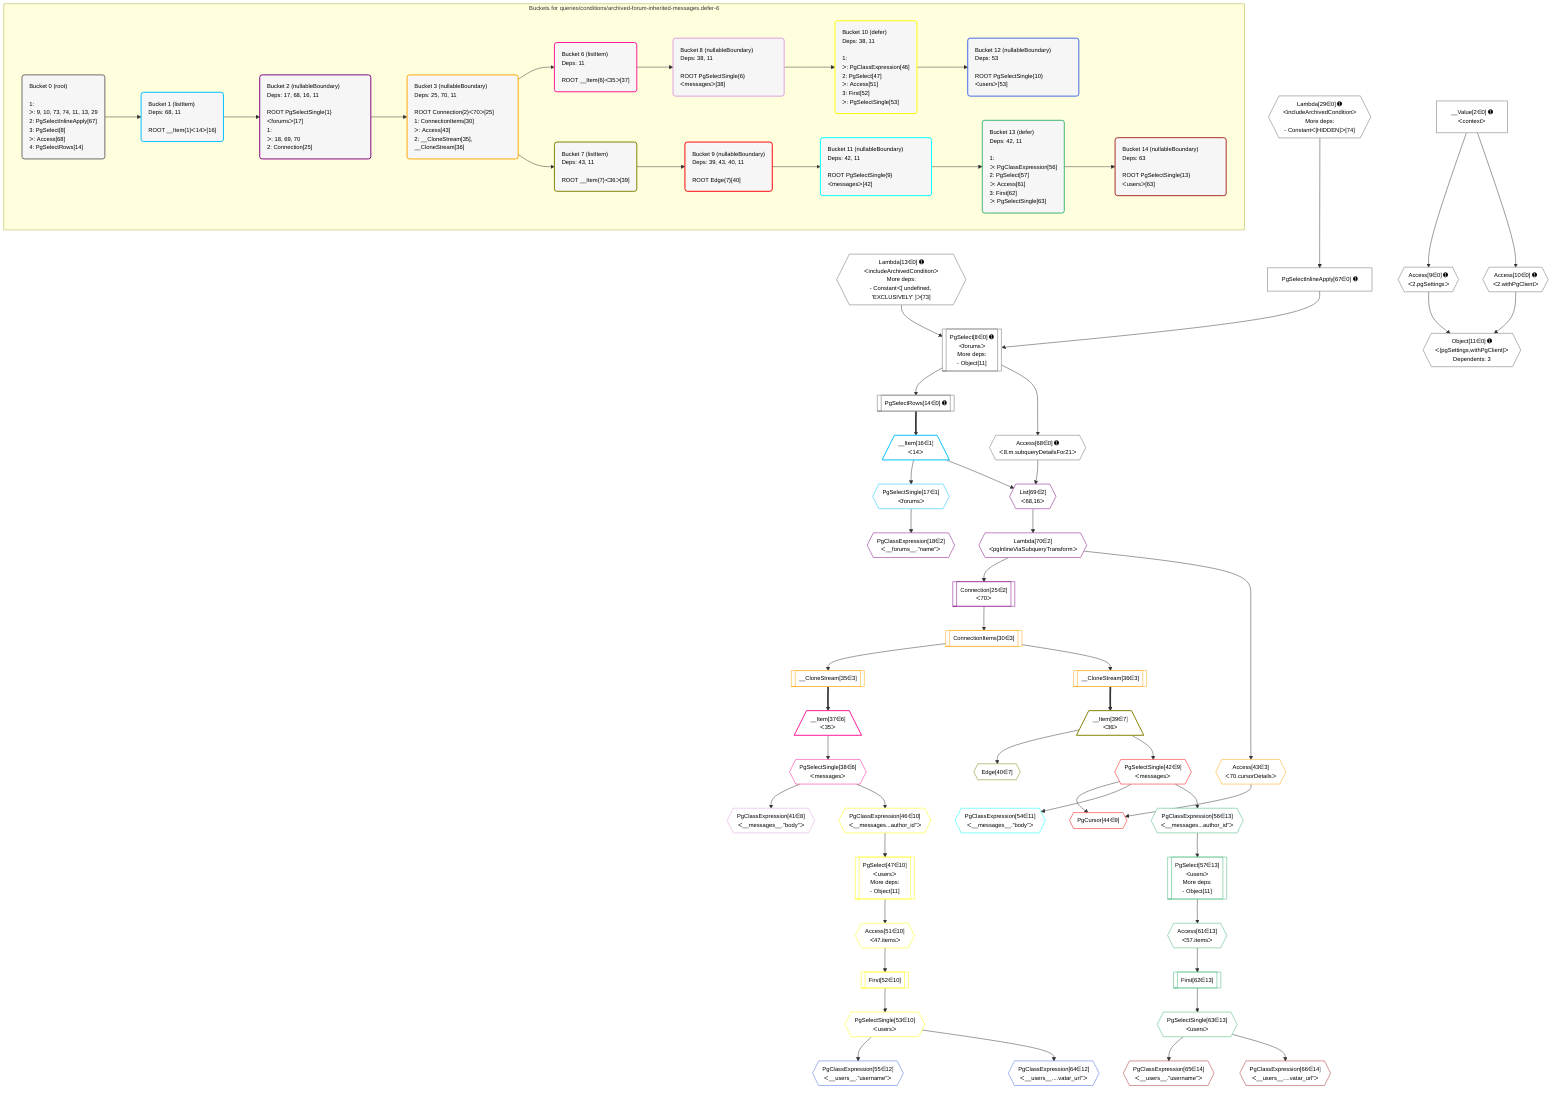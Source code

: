 %%{init: {'themeVariables': { 'fontSize': '12px'}}}%%
graph TD
    classDef path fill:#eee,stroke:#000,color:#000
    classDef plan fill:#fff,stroke-width:1px,color:#000
    classDef itemplan fill:#fff,stroke-width:2px,color:#000
    classDef unbatchedplan fill:#dff,stroke-width:1px,color:#000
    classDef sideeffectplan fill:#fcc,stroke-width:2px,color:#000
    classDef bucket fill:#f6f6f6,color:#000,stroke-width:2px,text-align:left

    subgraph "Buckets for queries/conditions/archived-forum-inherited-messages.defer-6"
    Bucket0("Bucket 0 (root)<br /><br />1: <br />ᐳ: 9, 10, 73, 74, 11, 13, 29<br />2: PgSelectInlineApply[67]<br />3: PgSelect[8]<br />ᐳ: Access[68]<br />4: PgSelectRows[14]"):::bucket
    Bucket1("Bucket 1 (listItem)<br />Deps: 68, 11<br /><br />ROOT __Item{1}ᐸ14ᐳ[16]"):::bucket
    Bucket2("Bucket 2 (nullableBoundary)<br />Deps: 17, 68, 16, 11<br /><br />ROOT PgSelectSingle{1}ᐸforumsᐳ[17]<br />1: <br />ᐳ: 18, 69, 70<br />2: Connection[25]"):::bucket
    Bucket3("Bucket 3 (nullableBoundary)<br />Deps: 25, 70, 11<br /><br />ROOT Connection{2}ᐸ70ᐳ[25]<br />1: ConnectionItems[30]<br />ᐳ: Access[43]<br />2: __CloneStream[35], __CloneStream[36]"):::bucket
    Bucket6("Bucket 6 (listItem)<br />Deps: 11<br /><br />ROOT __Item{6}ᐸ35ᐳ[37]"):::bucket
    Bucket7("Bucket 7 (listItem)<br />Deps: 43, 11<br /><br />ROOT __Item{7}ᐸ36ᐳ[39]"):::bucket
    Bucket8("Bucket 8 (nullableBoundary)<br />Deps: 38, 11<br /><br />ROOT PgSelectSingle{6}ᐸmessagesᐳ[38]"):::bucket
    Bucket9("Bucket 9 (nullableBoundary)<br />Deps: 39, 43, 40, 11<br /><br />ROOT Edge{7}[40]"):::bucket
    Bucket10("Bucket 10 (defer)<br />Deps: 38, 11<br /><br />1: <br />ᐳ: PgClassExpression[46]<br />2: PgSelect[47]<br />ᐳ: Access[51]<br />3: First[52]<br />ᐳ: PgSelectSingle[53]"):::bucket
    Bucket11("Bucket 11 (nullableBoundary)<br />Deps: 42, 11<br /><br />ROOT PgSelectSingle{9}ᐸmessagesᐳ[42]"):::bucket
    Bucket12("Bucket 12 (nullableBoundary)<br />Deps: 53<br /><br />ROOT PgSelectSingle{10}ᐸusersᐳ[53]"):::bucket
    Bucket13("Bucket 13 (defer)<br />Deps: 42, 11<br /><br />1: <br />ᐳ: PgClassExpression[56]<br />2: PgSelect[57]<br />ᐳ: Access[61]<br />3: First[62]<br />ᐳ: PgSelectSingle[63]"):::bucket
    Bucket14("Bucket 14 (nullableBoundary)<br />Deps: 63<br /><br />ROOT PgSelectSingle{13}ᐸusersᐳ[63]"):::bucket
    end
    Bucket0 --> Bucket1
    Bucket1 --> Bucket2
    Bucket2 --> Bucket3
    Bucket3 --> Bucket6 & Bucket7
    Bucket6 --> Bucket8
    Bucket7 --> Bucket9
    Bucket8 --> Bucket10
    Bucket9 --> Bucket11
    Bucket10 --> Bucket12
    Bucket11 --> Bucket13
    Bucket13 --> Bucket14

    %% plan dependencies
    PgSelect8[["PgSelect[8∈0] ➊<br />ᐸforumsᐳ<br />More deps:<br />- Object[11]"]]:::plan
    Lambda13{{"Lambda[13∈0] ➊<br />ᐸincludeArchivedConditionᐳ<br />More deps:<br />- Constantᐸ[ undefined, 'EXCLUSIVELY' ]ᐳ[73]"}}:::plan
    PgSelectInlineApply67["PgSelectInlineApply[67∈0] ➊"]:::plan
    Lambda13 & PgSelectInlineApply67 --> PgSelect8
    Object11{{"Object[11∈0] ➊<br />ᐸ{pgSettings,withPgClient}ᐳ<br />Dependents: 3"}}:::plan
    Access9{{"Access[9∈0] ➊<br />ᐸ2.pgSettingsᐳ"}}:::plan
    Access10{{"Access[10∈0] ➊<br />ᐸ2.withPgClientᐳ"}}:::plan
    Access9 & Access10 --> Object11
    __Value2["__Value[2∈0] ➊<br />ᐸcontextᐳ"]:::plan
    __Value2 --> Access9
    __Value2 --> Access10
    PgSelectRows14[["PgSelectRows[14∈0] ➊"]]:::plan
    PgSelect8 --> PgSelectRows14
    Lambda29{{"Lambda[29∈0] ➊<br />ᐸincludeArchivedConditionᐳ<br />More deps:<br />- Constantᐸ[HIDDEN]ᐳ[74]"}}:::plan
    Lambda29 --> PgSelectInlineApply67
    Access68{{"Access[68∈0] ➊<br />ᐸ8.m.subqueryDetailsFor21ᐳ"}}:::plan
    PgSelect8 --> Access68
    __Item16[/"__Item[16∈1]<br />ᐸ14ᐳ"\]:::itemplan
    PgSelectRows14 ==> __Item16
    PgSelectSingle17{{"PgSelectSingle[17∈1]<br />ᐸforumsᐳ"}}:::plan
    __Item16 --> PgSelectSingle17
    List69{{"List[69∈2]<br />ᐸ68,16ᐳ"}}:::plan
    Access68 & __Item16 --> List69
    PgClassExpression18{{"PgClassExpression[18∈2]<br />ᐸ__forums__.”name”ᐳ"}}:::plan
    PgSelectSingle17 --> PgClassExpression18
    Connection25[["Connection[25∈2]<br />ᐸ70ᐳ"]]:::plan
    Lambda70{{"Lambda[70∈2]<br />ᐸpgInlineViaSubqueryTransformᐳ"}}:::plan
    Lambda70 --> Connection25
    List69 --> Lambda70
    ConnectionItems30[["ConnectionItems[30∈3]"]]:::plan
    Connection25 --> ConnectionItems30
    __CloneStream35[["__CloneStream[35∈3]"]]:::plan
    ConnectionItems30 --> __CloneStream35
    __CloneStream36[["__CloneStream[36∈3]"]]:::plan
    ConnectionItems30 --> __CloneStream36
    Access43{{"Access[43∈3]<br />ᐸ70.cursorDetailsᐳ"}}:::plan
    Lambda70 --> Access43
    __Item37[/"__Item[37∈6]<br />ᐸ35ᐳ"\]:::itemplan
    __CloneStream35 ==> __Item37
    PgSelectSingle38{{"PgSelectSingle[38∈6]<br />ᐸmessagesᐳ"}}:::plan
    __Item37 --> PgSelectSingle38
    __Item39[/"__Item[39∈7]<br />ᐸ36ᐳ"\]:::itemplan
    __CloneStream36 ==> __Item39
    Edge40{{"Edge[40∈7]"}}:::plan
    __Item39 --> Edge40
    PgClassExpression41{{"PgClassExpression[41∈8]<br />ᐸ__messages__.”body”ᐳ"}}:::plan
    PgSelectSingle38 --> PgClassExpression41
    PgCursor44{{"PgCursor[44∈9]"}}:::plan
    PgSelectSingle42{{"PgSelectSingle[42∈9]<br />ᐸmessagesᐳ"}}:::plan
    PgSelectSingle42 & Access43 --> PgCursor44
    __Item39 --> PgSelectSingle42
    PgSelect47[["PgSelect[47∈10]<br />ᐸusersᐳ<br />More deps:<br />- Object[11]"]]:::plan
    PgClassExpression46{{"PgClassExpression[46∈10]<br />ᐸ__messages...author_id”ᐳ"}}:::plan
    PgClassExpression46 --> PgSelect47
    PgSelectSingle38 --> PgClassExpression46
    Access51{{"Access[51∈10]<br />ᐸ47.itemsᐳ"}}:::plan
    PgSelect47 --> Access51
    First52[["First[52∈10]"]]:::plan
    Access51 --> First52
    PgSelectSingle53{{"PgSelectSingle[53∈10]<br />ᐸusersᐳ"}}:::plan
    First52 --> PgSelectSingle53
    PgClassExpression54{{"PgClassExpression[54∈11]<br />ᐸ__messages__.”body”ᐳ"}}:::plan
    PgSelectSingle42 --> PgClassExpression54
    PgClassExpression55{{"PgClassExpression[55∈12]<br />ᐸ__users__.”username”ᐳ"}}:::plan
    PgSelectSingle53 --> PgClassExpression55
    PgClassExpression64{{"PgClassExpression[64∈12]<br />ᐸ__users__....vatar_url”ᐳ"}}:::plan
    PgSelectSingle53 --> PgClassExpression64
    PgSelect57[["PgSelect[57∈13]<br />ᐸusersᐳ<br />More deps:<br />- Object[11]"]]:::plan
    PgClassExpression56{{"PgClassExpression[56∈13]<br />ᐸ__messages...author_id”ᐳ"}}:::plan
    PgClassExpression56 --> PgSelect57
    PgSelectSingle42 --> PgClassExpression56
    Access61{{"Access[61∈13]<br />ᐸ57.itemsᐳ"}}:::plan
    PgSelect57 --> Access61
    First62[["First[62∈13]"]]:::plan
    Access61 --> First62
    PgSelectSingle63{{"PgSelectSingle[63∈13]<br />ᐸusersᐳ"}}:::plan
    First62 --> PgSelectSingle63
    PgClassExpression65{{"PgClassExpression[65∈14]<br />ᐸ__users__.”username”ᐳ"}}:::plan
    PgSelectSingle63 --> PgClassExpression65
    PgClassExpression66{{"PgClassExpression[66∈14]<br />ᐸ__users__....vatar_url”ᐳ"}}:::plan
    PgSelectSingle63 --> PgClassExpression66

    %% define steps
    classDef bucket0 stroke:#696969
    class Bucket0,__Value2,PgSelect8,Access9,Access10,Object11,Lambda13,PgSelectRows14,Lambda29,PgSelectInlineApply67,Access68 bucket0
    classDef bucket1 stroke:#00bfff
    class Bucket1,__Item16,PgSelectSingle17 bucket1
    classDef bucket2 stroke:#7f007f
    class Bucket2,PgClassExpression18,Connection25,List69,Lambda70 bucket2
    classDef bucket3 stroke:#ffa500
    class Bucket3,ConnectionItems30,__CloneStream35,__CloneStream36,Access43 bucket3
    classDef bucket6 stroke:#ff1493
    class Bucket6,__Item37,PgSelectSingle38 bucket6
    classDef bucket7 stroke:#808000
    class Bucket7,__Item39,Edge40 bucket7
    classDef bucket8 stroke:#dda0dd
    class Bucket8,PgClassExpression41 bucket8
    classDef bucket9 stroke:#ff0000
    class Bucket9,PgSelectSingle42,PgCursor44 bucket9
    classDef bucket10 stroke:#ffff00
    class Bucket10,PgClassExpression46,PgSelect47,Access51,First52,PgSelectSingle53 bucket10
    classDef bucket11 stroke:#00ffff
    class Bucket11,PgClassExpression54 bucket11
    classDef bucket12 stroke:#4169e1
    class Bucket12,PgClassExpression55,PgClassExpression64 bucket12
    classDef bucket13 stroke:#3cb371
    class Bucket13,PgClassExpression56,PgSelect57,Access61,First62,PgSelectSingle63 bucket13
    classDef bucket14 stroke:#a52a2a
    class Bucket14,PgClassExpression65,PgClassExpression66 bucket14